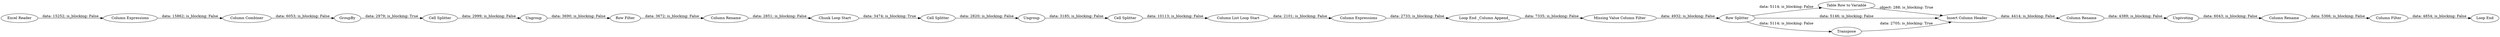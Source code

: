 digraph {
	"5922349624948067538_11" [label="Column Combiner"]
	"2153228768056690627_21" [label="Cell Splitter"]
	"-8688996967875549385_6" [label="Column Expressions"]
	"2153228768056690627_20" [label=Ungroup]
	"5922349624948067538_6" [label="Column Expressions"]
	"2153228768056690627_10" [label="Excel Reader"]
	"5922349624948067538_19" [label="Row Filter"]
	"-8688996967875549385_3" [label="Column List Loop Start"]
	"5922349624948067538_14" [label=Ungroup]
	"542600257265128524_35" [label="Column Rename"]
	"542600257265128524_33" [label="Table Row to Variable"]
	"-8688996967875549385_34" [label="Missing Value Column Filter"]
	"2153228768056690627_36" [label="Column Filter"]
	"542600257265128524_26" [label="Row Splitter"]
	"542600257265128524_23" [label="Insert Column Header"]
	"5922349624948067538_12" [label=GroupBy]
	"2153228768056690627_27" [label=Unpivoting]
	"2153228768056690627_18" [label="Chunk Loop Start"]
	"2153228768056690627_15" [label="Cell Splitter"]
	"2153228768056690627_29" [label="Loop End"]
	"5922349624948067538_20" [label="Column Rename"]
	"-8688996967875549385_7" [label="Loop End _Column Append_"]
	"2153228768056690627_38" [label="Column Rename"]
	"5922349624948067538_13" [label="Cell Splitter"]
	"542600257265128524_25" [label=Transpose]
	"-8688996967875549385_7" -> "-8688996967875549385_34" [label="data: 7335; is_blocking: False"]
	"5922349624948067538_11" -> "5922349624948067538_12" [label="data: 6053; is_blocking: False"]
	"542600257265128524_26" -> "542600257265128524_23" [label="data: 5146; is_blocking: False"]
	"542600257265128524_35" -> "2153228768056690627_27" [label="data: 4389; is_blocking: False"]
	"5922349624948067538_20" -> "2153228768056690627_18" [label="data: 2851; is_blocking: False"]
	"5922349624948067538_12" -> "5922349624948067538_13" [label="data: 2979; is_blocking: True"]
	"2153228768056690627_18" -> "2153228768056690627_15" [label="data: 3474; is_blocking: True"]
	"542600257265128524_26" -> "542600257265128524_33" [label="data: 5114; is_blocking: False"]
	"2153228768056690627_10" -> "5922349624948067538_6" [label="data: 15252; is_blocking: False"]
	"-8688996967875549385_6" -> "-8688996967875549385_7" [label="data: 2733; is_blocking: False"]
	"2153228768056690627_21" -> "-8688996967875549385_3" [label="data: 10113; is_blocking: False"]
	"2153228768056690627_27" -> "2153228768056690627_38" [label="data: 6043; is_blocking: False"]
	"5922349624948067538_13" -> "5922349624948067538_14" [label="data: 2999; is_blocking: False"]
	"542600257265128524_33" -> "542600257265128524_23" [label="object: 288; is_blocking: True"]
	"5922349624948067538_14" -> "5922349624948067538_19" [label="data: 3690; is_blocking: False"]
	"2153228768056690627_38" -> "2153228768056690627_36" [label="data: 5366; is_blocking: False"]
	"5922349624948067538_6" -> "5922349624948067538_11" [label="data: 15862; is_blocking: False"]
	"542600257265128524_23" -> "542600257265128524_35" [label="data: 4414; is_blocking: False"]
	"-8688996967875549385_34" -> "542600257265128524_26" [label="data: 4932; is_blocking: False"]
	"2153228768056690627_36" -> "2153228768056690627_29" [label="data: 4854; is_blocking: False"]
	"5922349624948067538_19" -> "5922349624948067538_20" [label="data: 3672; is_blocking: False"]
	"542600257265128524_25" -> "542600257265128524_23" [label="data: 2705; is_blocking: True"]
	"2153228768056690627_15" -> "2153228768056690627_20" [label="data: 2820; is_blocking: False"]
	"-8688996967875549385_3" -> "-8688996967875549385_6" [label="data: 2101; is_blocking: False"]
	"542600257265128524_26" -> "542600257265128524_25" [label="data: 5114; is_blocking: False"]
	"2153228768056690627_20" -> "2153228768056690627_21" [label="data: 3185; is_blocking: False"]
	rankdir=LR
}
